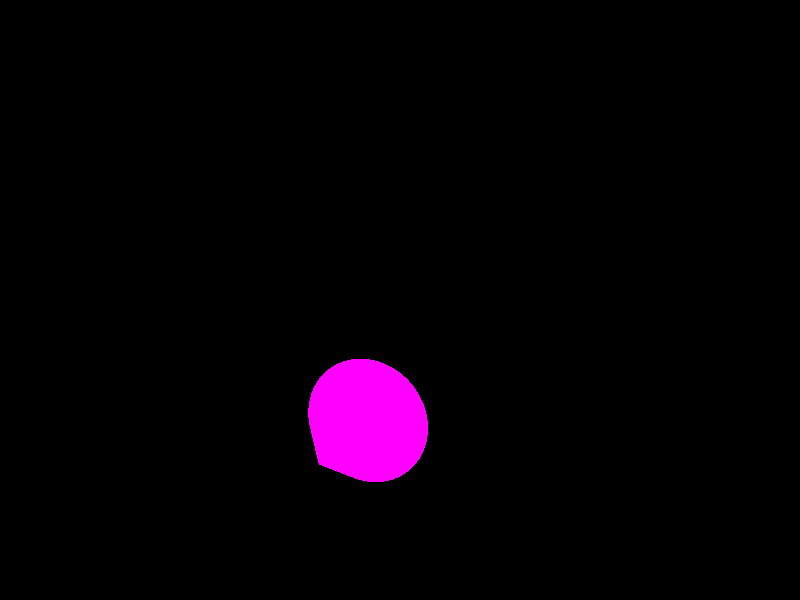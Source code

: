 camera {
    location <1,1.5,-3>
    look_at <0,1,0>
}

light_source {
    <0,4,-3>
    rgb <1,1,1>
}

cone {
    <0,0.5,-0.5>
    0.3
    <0,0.5,-1>
    0
    pigment { rgb <1,0,1> }
}

